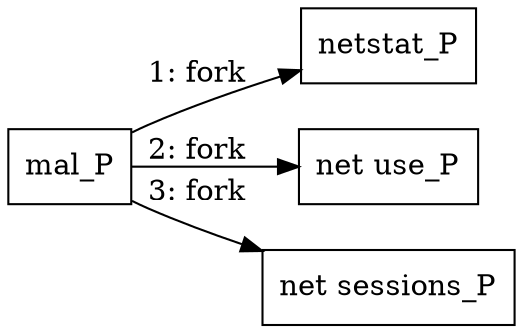 digraph T1049 {
rankdir="LR"
size="9"
fixedsize="false"
splines="true"
nodesep=0.3
ranksep=0
fontsize=10
overlap="scalexy"
engine= "neato"
	"mal_P" [node_type=Process shape=box]
	"netstat_P" [node_type=Process shape=box]
	"net use_P" [node_type=Process shape=box]
	"net sessions_P" [node_type=Process shape=box]
	"mal_P" -> "netstat_P" [label="1: fork"]
	"mal_P" -> "net use_P" [label="2: fork"]
	"mal_P" -> "net sessions_P" [label="3: fork"]
}
